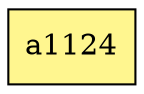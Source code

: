 digraph G {
rankdir=BT;ranksep="2.0";
"a1124" [shape=record,fillcolor=khaki1,style=filled,label="{a1124}"];
}